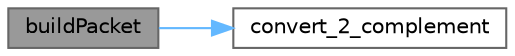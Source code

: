digraph "buildPacket"
{
 // LATEX_PDF_SIZE
  bgcolor="transparent";
  edge [fontname=Helvetica,fontsize=10,labelfontname=Helvetica,labelfontsize=10];
  node [fontname=Helvetica,fontsize=10,shape=box,height=0.2,width=0.4];
  rankdir="LR";
  Node1 [label="buildPacket",height=0.2,width=0.4,color="gray40", fillcolor="grey60", style="filled", fontcolor="black",tooltip="When mouse packet array has stored all the necessary bytes this functions interprets it and updates m..."];
  Node1 -> Node2 [color="steelblue1",style="solid"];
  Node2 [label="convert_2_complement",height=0.2,width=0.4,color="grey40", fillcolor="white", style="filled",URL="$mouse_8c.html#aab419752e6dafdebf819c7c65397bf34",tooltip=" "];
}

